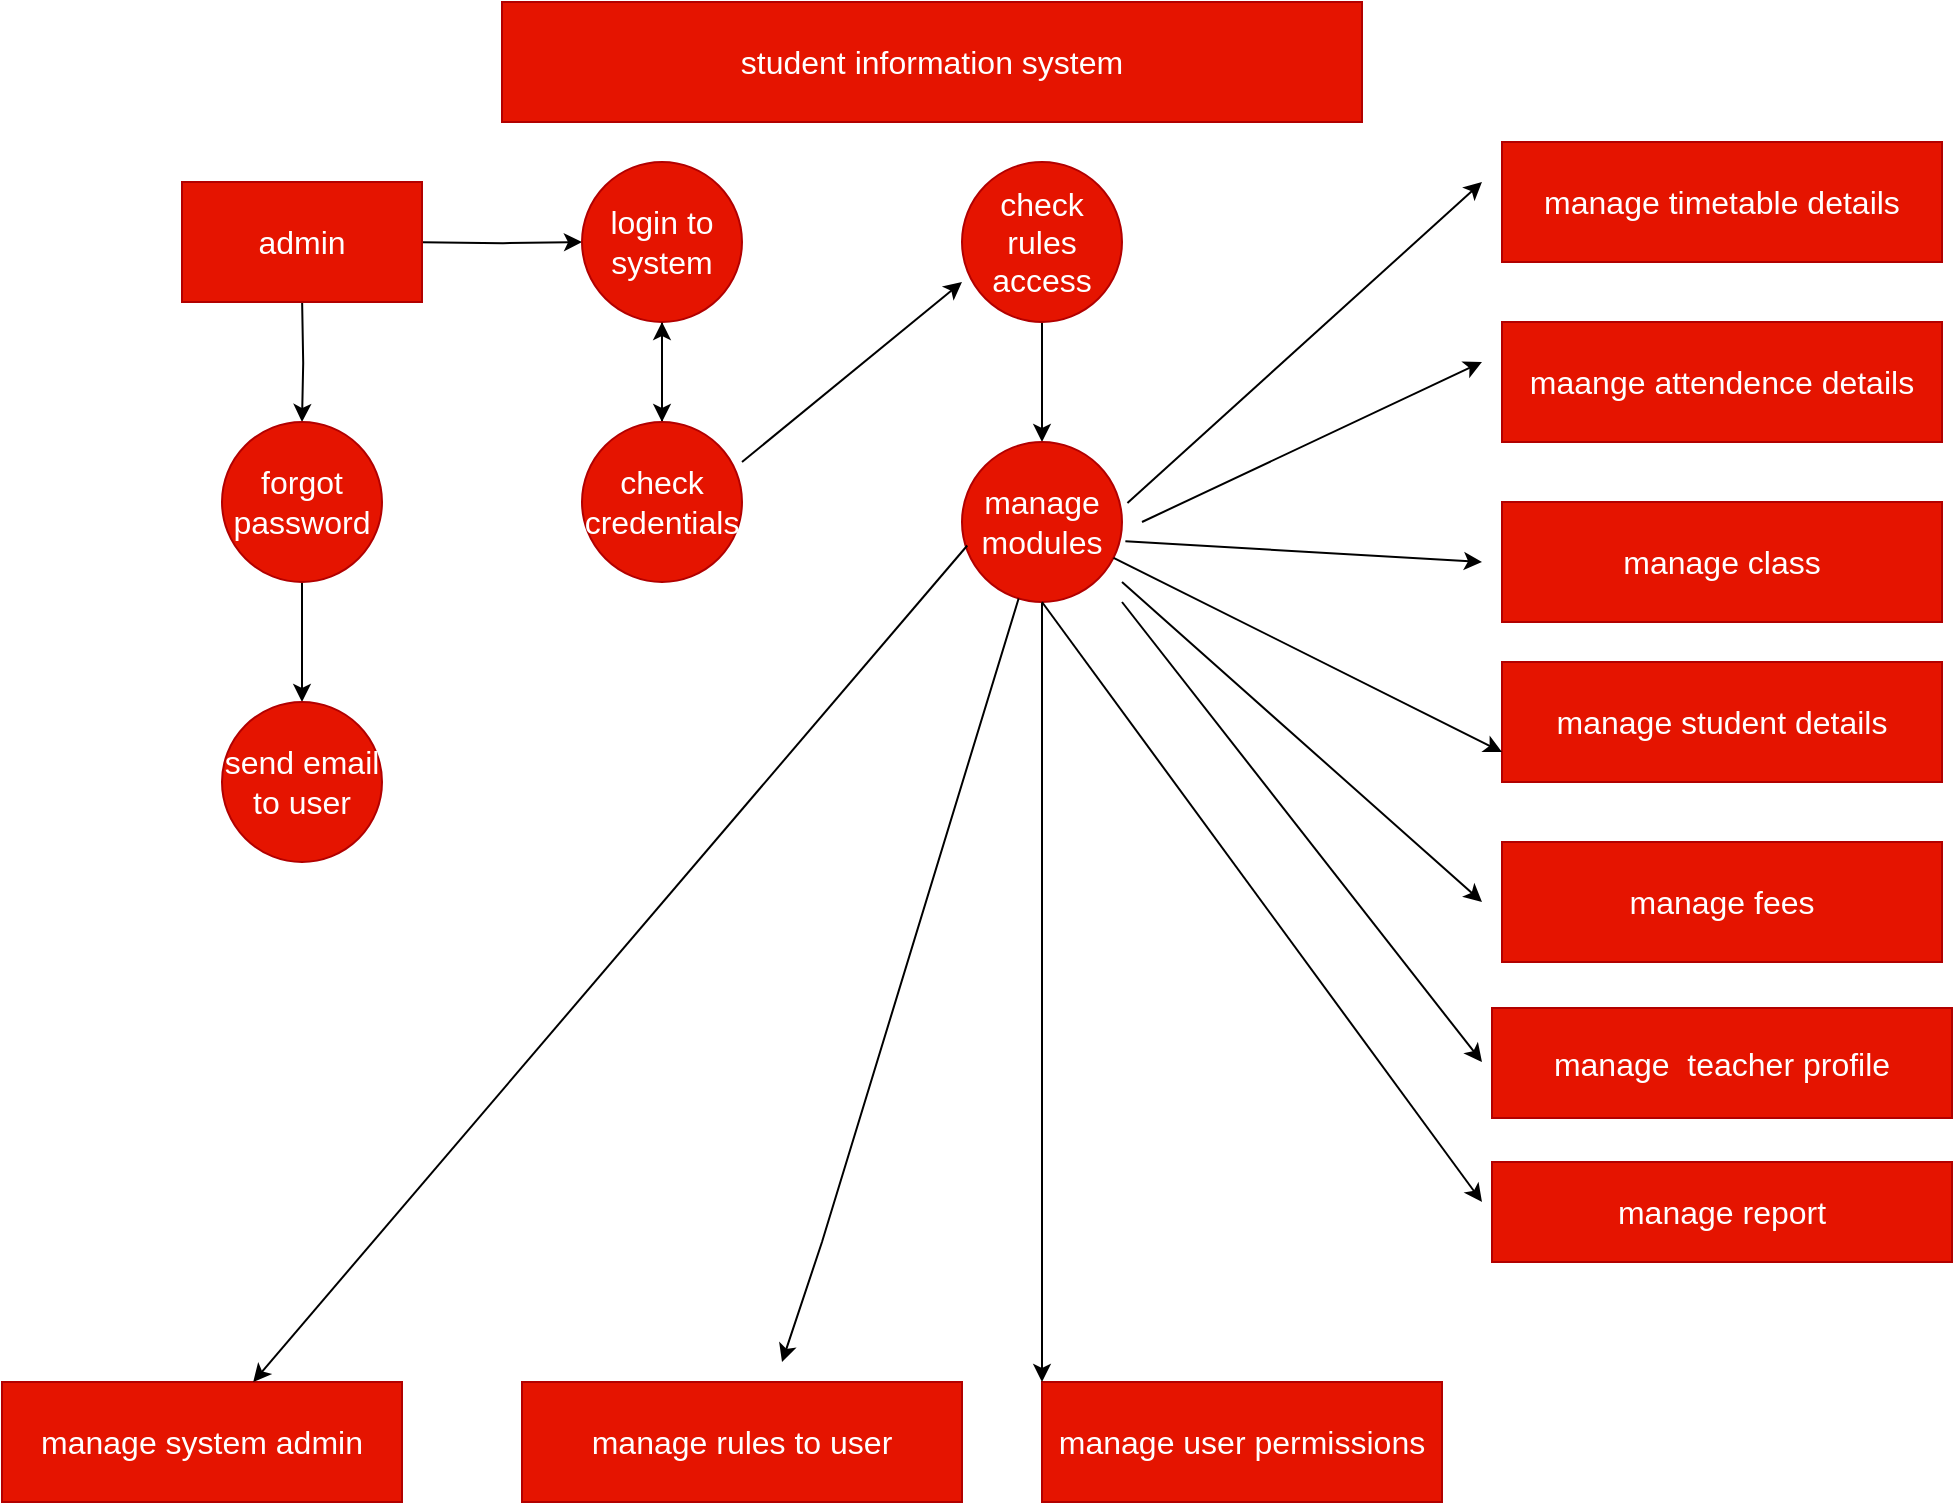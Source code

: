 <mxfile version="28.0.7">
  <diagram name="Page-1" id="NMhV9_qlkmKbRMJRIKp-">
    <mxGraphModel dx="2239" dy="749" grid="1" gridSize="10" guides="1" tooltips="1" connect="1" arrows="1" fold="1" page="1" pageScale="1" pageWidth="850" pageHeight="1100" math="0" shadow="0">
      <root>
        <mxCell id="0" />
        <mxCell id="1" parent="0" />
        <mxCell id="mV_eqW9sCrlM-CQLXGUk-12" value="&lt;font size=&quot;3&quot;&gt;student information system&lt;/font&gt;" style="rounded=0;whiteSpace=wrap;html=1;fillColor=#e51400;fontColor=#ffffff;strokeColor=#B20000;" vertex="1" parent="1">
          <mxGeometry x="180" y="20" width="430" height="60" as="geometry" />
        </mxCell>
        <mxCell id="mV_eqW9sCrlM-CQLXGUk-15" value="" style="edgeStyle=orthogonalEdgeStyle;rounded=0;orthogonalLoop=1;jettySize=auto;html=1;" edge="1" parent="1">
          <mxGeometry relative="1" as="geometry">
            <mxPoint x="140" y="140.067" as="sourcePoint" />
            <mxPoint x="220" y="140" as="targetPoint" />
          </mxGeometry>
        </mxCell>
        <mxCell id="mV_eqW9sCrlM-CQLXGUk-18" value="" style="edgeStyle=orthogonalEdgeStyle;rounded=0;orthogonalLoop=1;jettySize=auto;html=1;" edge="1" parent="1">
          <mxGeometry relative="1" as="geometry">
            <mxPoint x="80.067" y="170" as="sourcePoint" />
            <mxPoint x="80" y="230" as="targetPoint" />
          </mxGeometry>
        </mxCell>
        <mxCell id="mV_eqW9sCrlM-CQLXGUk-30" value="" style="edgeStyle=orthogonalEdgeStyle;rounded=0;orthogonalLoop=1;jettySize=auto;html=1;" edge="1" parent="1" source="mV_eqW9sCrlM-CQLXGUk-16">
          <mxGeometry relative="1" as="geometry">
            <mxPoint x="260" y="230" as="targetPoint" />
          </mxGeometry>
        </mxCell>
        <mxCell id="mV_eqW9sCrlM-CQLXGUk-16" value="&lt;font size=&quot;3&quot;&gt;login to system&lt;/font&gt;" style="ellipse;whiteSpace=wrap;html=1;aspect=fixed;fillColor=#e51400;fontColor=#ffffff;strokeColor=#B20000;" vertex="1" parent="1">
          <mxGeometry x="220" y="100" width="80" height="80" as="geometry" />
        </mxCell>
        <mxCell id="mV_eqW9sCrlM-CQLXGUk-21" value="" style="edgeStyle=orthogonalEdgeStyle;rounded=0;orthogonalLoop=1;jettySize=auto;html=1;" edge="1" parent="1" source="mV_eqW9sCrlM-CQLXGUk-19">
          <mxGeometry relative="1" as="geometry">
            <mxPoint x="80" y="370" as="targetPoint" />
          </mxGeometry>
        </mxCell>
        <mxCell id="mV_eqW9sCrlM-CQLXGUk-19" value="&lt;font size=&quot;3&quot;&gt;forgot password&lt;/font&gt;" style="ellipse;whiteSpace=wrap;html=1;aspect=fixed;fillColor=#e51400;fontColor=#ffffff;strokeColor=#B20000;" vertex="1" parent="1">
          <mxGeometry x="40" y="230" width="80" height="80" as="geometry" />
        </mxCell>
        <mxCell id="mV_eqW9sCrlM-CQLXGUk-22" value="&lt;font size=&quot;3&quot;&gt;send email to user&lt;/font&gt;" style="ellipse;whiteSpace=wrap;html=1;aspect=fixed;fillColor=#e51400;fontColor=#ffffff;strokeColor=#B20000;" vertex="1" parent="1">
          <mxGeometry x="40" y="370" width="80" height="80" as="geometry" />
        </mxCell>
        <mxCell id="mV_eqW9sCrlM-CQLXGUk-23" value="&lt;font size=&quot;3&quot;&gt;manage system admin&lt;/font&gt;" style="rounded=0;whiteSpace=wrap;html=1;fillColor=#e51400;fontColor=#ffffff;strokeColor=#B20000;" vertex="1" parent="1">
          <mxGeometry x="-70" y="710" width="200" height="60" as="geometry" />
        </mxCell>
        <mxCell id="mV_eqW9sCrlM-CQLXGUk-26" value="&lt;font size=&quot;3&quot;&gt;manage user permissions&lt;/font&gt;" style="rounded=0;whiteSpace=wrap;html=1;fillColor=#e51400;fontColor=#ffffff;strokeColor=#B20000;" vertex="1" parent="1">
          <mxGeometry x="450" y="710" width="200" height="60" as="geometry" />
        </mxCell>
        <mxCell id="mV_eqW9sCrlM-CQLXGUk-27" value="&lt;font size=&quot;3&quot;&gt;manage rules to user&lt;/font&gt;" style="rounded=0;whiteSpace=wrap;html=1;fillColor=#e51400;fontColor=#ffffff;strokeColor=#B20000;" vertex="1" parent="1">
          <mxGeometry x="190" y="710" width="220" height="60" as="geometry" />
        </mxCell>
        <mxCell id="mV_eqW9sCrlM-CQLXGUk-35" value="" style="edgeStyle=orthogonalEdgeStyle;rounded=0;orthogonalLoop=1;jettySize=auto;html=1;" edge="1" parent="1" source="mV_eqW9sCrlM-CQLXGUk-31" target="mV_eqW9sCrlM-CQLXGUk-16">
          <mxGeometry relative="1" as="geometry" />
        </mxCell>
        <mxCell id="mV_eqW9sCrlM-CQLXGUk-31" value="&lt;font size=&quot;3&quot;&gt;check credentials&lt;/font&gt;" style="ellipse;whiteSpace=wrap;html=1;aspect=fixed;fillColor=#e51400;fontColor=#ffffff;strokeColor=#B20000;" vertex="1" parent="1">
          <mxGeometry x="220" y="230" width="80" height="80" as="geometry" />
        </mxCell>
        <mxCell id="mV_eqW9sCrlM-CQLXGUk-45" value="" style="edgeStyle=orthogonalEdgeStyle;rounded=0;orthogonalLoop=1;jettySize=auto;html=1;" edge="1" parent="1" source="mV_eqW9sCrlM-CQLXGUk-32">
          <mxGeometry relative="1" as="geometry">
            <mxPoint x="450" y="240" as="targetPoint" />
          </mxGeometry>
        </mxCell>
        <mxCell id="mV_eqW9sCrlM-CQLXGUk-32" value="&lt;font size=&quot;3&quot;&gt;check rules access&lt;/font&gt;" style="ellipse;whiteSpace=wrap;html=1;aspect=fixed;fillColor=#e51400;fontColor=#ffffff;strokeColor=#B20000;" vertex="1" parent="1">
          <mxGeometry x="410" y="100" width="80" height="80" as="geometry" />
        </mxCell>
        <mxCell id="mV_eqW9sCrlM-CQLXGUk-43" value="" style="endArrow=classic;html=1;rounded=0;" edge="1" parent="1">
          <mxGeometry width="50" height="50" relative="1" as="geometry">
            <mxPoint x="300" y="250" as="sourcePoint" />
            <mxPoint x="410" y="160" as="targetPoint" />
            <Array as="points" />
          </mxGeometry>
        </mxCell>
        <mxCell id="mV_eqW9sCrlM-CQLXGUk-54" value="" style="edgeStyle=orthogonalEdgeStyle;rounded=0;orthogonalLoop=1;jettySize=auto;html=1;entryX=0;entryY=0;entryDx=0;entryDy=0;" edge="1" parent="1" source="mV_eqW9sCrlM-CQLXGUk-46" target="mV_eqW9sCrlM-CQLXGUk-26">
          <mxGeometry relative="1" as="geometry">
            <mxPoint x="450" y="410" as="targetPoint" />
          </mxGeometry>
        </mxCell>
        <mxCell id="mV_eqW9sCrlM-CQLXGUk-46" value="&lt;font size=&quot;3&quot;&gt;manage modules&lt;/font&gt;" style="ellipse;whiteSpace=wrap;html=1;aspect=fixed;fillColor=#e51400;fontColor=#ffffff;strokeColor=#B20000;" vertex="1" parent="1">
          <mxGeometry x="410" y="240" width="80" height="80" as="geometry" />
        </mxCell>
        <mxCell id="mV_eqW9sCrlM-CQLXGUk-47" value="" style="endArrow=classic;html=1;rounded=0;exitX=0.033;exitY=0.647;exitDx=0;exitDy=0;exitPerimeter=0;" edge="1" parent="1" source="mV_eqW9sCrlM-CQLXGUk-46" target="mV_eqW9sCrlM-CQLXGUk-23">
          <mxGeometry width="50" height="50" relative="1" as="geometry">
            <mxPoint x="235" y="400" as="sourcePoint" />
            <mxPoint x="285" y="350" as="targetPoint" />
          </mxGeometry>
        </mxCell>
        <mxCell id="mV_eqW9sCrlM-CQLXGUk-57" value="&lt;font size=&quot;3&quot;&gt;manage timetable details&lt;/font&gt;" style="rounded=0;whiteSpace=wrap;html=1;fillColor=#e51400;fontColor=#ffffff;strokeColor=#B20000;" vertex="1" parent="1">
          <mxGeometry x="680" y="90" width="220" height="60" as="geometry" />
        </mxCell>
        <mxCell id="mV_eqW9sCrlM-CQLXGUk-58" value="&lt;font size=&quot;3&quot;&gt;manage&amp;nbsp; teacher profile&lt;/font&gt;" style="rounded=0;whiteSpace=wrap;html=1;fillColor=#e51400;fontColor=#ffffff;strokeColor=#B20000;" vertex="1" parent="1">
          <mxGeometry x="675" y="523" width="230" height="55" as="geometry" />
        </mxCell>
        <mxCell id="mV_eqW9sCrlM-CQLXGUk-59" value="&lt;font size=&quot;3&quot;&gt;manage fees&lt;/font&gt;" style="rounded=0;whiteSpace=wrap;html=1;fillColor=#e51400;fontColor=#ffffff;strokeColor=#B20000;" vertex="1" parent="1">
          <mxGeometry x="680" y="440" width="220" height="60" as="geometry" />
        </mxCell>
        <mxCell id="mV_eqW9sCrlM-CQLXGUk-60" value="&lt;font size=&quot;3&quot;&gt;manage student details&lt;/font&gt;" style="rounded=0;whiteSpace=wrap;html=1;fillColor=#e51400;fontColor=#ffffff;strokeColor=#B20000;" vertex="1" parent="1">
          <mxGeometry x="680" y="350" width="220" height="60" as="geometry" />
        </mxCell>
        <mxCell id="mV_eqW9sCrlM-CQLXGUk-62" value="&lt;font size=&quot;3&quot;&gt;maange attendence details&lt;/font&gt;" style="rounded=0;whiteSpace=wrap;html=1;fillColor=#e51400;fontColor=#ffffff;strokeColor=#B20000;" vertex="1" parent="1">
          <mxGeometry x="680" y="180" width="220" height="60" as="geometry" />
        </mxCell>
        <mxCell id="mV_eqW9sCrlM-CQLXGUk-67" value="" style="endArrow=classic;html=1;rounded=0;exitX=1.034;exitY=0.381;exitDx=0;exitDy=0;exitPerimeter=0;" edge="1" parent="1" source="mV_eqW9sCrlM-CQLXGUk-46">
          <mxGeometry width="50" height="50" relative="1" as="geometry">
            <mxPoint x="550" y="290" as="sourcePoint" />
            <mxPoint x="670" y="110" as="targetPoint" />
            <Array as="points" />
          </mxGeometry>
        </mxCell>
        <mxCell id="mV_eqW9sCrlM-CQLXGUk-68" value="" style="endArrow=classic;html=1;rounded=0;" edge="1" parent="1">
          <mxGeometry width="50" height="50" relative="1" as="geometry">
            <mxPoint x="500" y="280" as="sourcePoint" />
            <mxPoint x="670" y="200" as="targetPoint" />
            <Array as="points" />
          </mxGeometry>
        </mxCell>
        <mxCell id="mV_eqW9sCrlM-CQLXGUk-69" value="" style="endArrow=classic;html=1;rounded=0;exitX=1.021;exitY=0.621;exitDx=0;exitDy=0;exitPerimeter=0;" edge="1" parent="1" source="mV_eqW9sCrlM-CQLXGUk-46">
          <mxGeometry width="50" height="50" relative="1" as="geometry">
            <mxPoint x="490" y="370" as="sourcePoint" />
            <mxPoint x="670" y="300" as="targetPoint" />
          </mxGeometry>
        </mxCell>
        <mxCell id="mV_eqW9sCrlM-CQLXGUk-70" value="" style="endArrow=classic;html=1;rounded=0;entryX=0;entryY=0.75;entryDx=0;entryDy=0;" edge="1" parent="1" source="mV_eqW9sCrlM-CQLXGUk-46" target="mV_eqW9sCrlM-CQLXGUk-60">
          <mxGeometry width="50" height="50" relative="1" as="geometry">
            <mxPoint x="490" y="370" as="sourcePoint" />
            <mxPoint x="540" y="320" as="targetPoint" />
          </mxGeometry>
        </mxCell>
        <mxCell id="mV_eqW9sCrlM-CQLXGUk-71" value="" style="endArrow=classic;html=1;rounded=0;" edge="1" parent="1">
          <mxGeometry width="50" height="50" relative="1" as="geometry">
            <mxPoint x="490" y="310" as="sourcePoint" />
            <mxPoint x="670" y="470" as="targetPoint" />
          </mxGeometry>
        </mxCell>
        <mxCell id="mV_eqW9sCrlM-CQLXGUk-72" value="" style="endArrow=classic;html=1;rounded=0;" edge="1" parent="1">
          <mxGeometry width="50" height="50" relative="1" as="geometry">
            <mxPoint x="490" y="320" as="sourcePoint" />
            <mxPoint x="670" y="550" as="targetPoint" />
          </mxGeometry>
        </mxCell>
        <mxCell id="mV_eqW9sCrlM-CQLXGUk-73" value="" style="endArrow=classic;html=1;rounded=0;exitX=0.5;exitY=1;exitDx=0;exitDy=0;" edge="1" parent="1" source="mV_eqW9sCrlM-CQLXGUk-46">
          <mxGeometry width="50" height="50" relative="1" as="geometry">
            <mxPoint x="424.997" y="299.999" as="sourcePoint" />
            <mxPoint x="670" y="620" as="targetPoint" />
          </mxGeometry>
        </mxCell>
        <mxCell id="mV_eqW9sCrlM-CQLXGUk-74" value="" style="endArrow=classic;html=1;rounded=0;" edge="1" parent="1" source="mV_eqW9sCrlM-CQLXGUk-46">
          <mxGeometry width="50" height="50" relative="1" as="geometry">
            <mxPoint x="380" y="500" as="sourcePoint" />
            <mxPoint x="320" y="700" as="targetPoint" />
            <Array as="points">
              <mxPoint x="340" y="640" />
            </Array>
          </mxGeometry>
        </mxCell>
        <mxCell id="mV_eqW9sCrlM-CQLXGUk-75" value="&lt;font size=&quot;3&quot;&gt;admin&lt;/font&gt;" style="rounded=0;whiteSpace=wrap;html=1;fillColor=#e51400;fontColor=#ffffff;strokeColor=#B20000;" vertex="1" parent="1">
          <mxGeometry x="20" y="110" width="120" height="60" as="geometry" />
        </mxCell>
        <mxCell id="mV_eqW9sCrlM-CQLXGUk-76" value="&lt;font size=&quot;3&quot;&gt;manage class&lt;/font&gt;" style="rounded=0;whiteSpace=wrap;html=1;fillColor=#e51400;fontColor=#ffffff;strokeColor=#B20000;" vertex="1" parent="1">
          <mxGeometry x="680" y="270" width="220" height="60" as="geometry" />
        </mxCell>
        <mxCell id="mV_eqW9sCrlM-CQLXGUk-84" value="&lt;font size=&quot;3&quot;&gt;manage report&lt;/font&gt;" style="rounded=0;whiteSpace=wrap;html=1;fillColor=#e51400;fontColor=#ffffff;strokeColor=#B20000;" vertex="1" parent="1">
          <mxGeometry x="675" y="600" width="230" height="50" as="geometry" />
        </mxCell>
      </root>
    </mxGraphModel>
  </diagram>
</mxfile>
